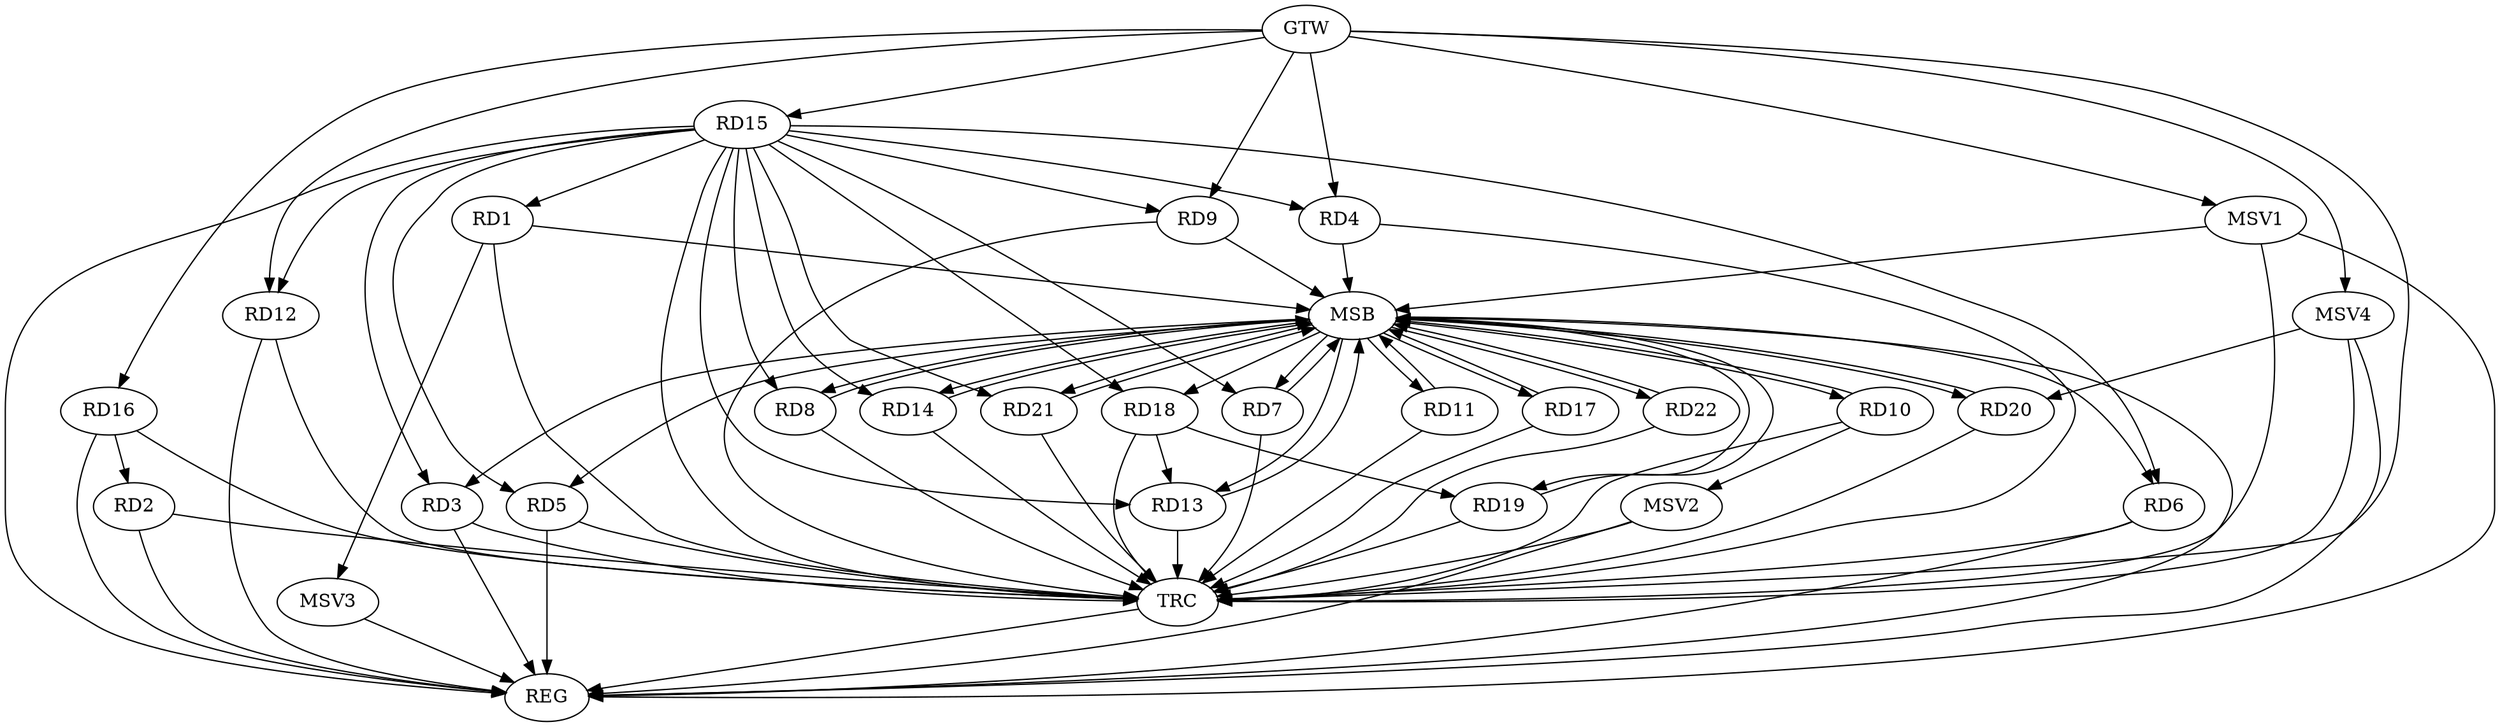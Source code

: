 strict digraph G {
  RD1 [ label="RD1" ];
  RD2 [ label="RD2" ];
  RD3 [ label="RD3" ];
  RD4 [ label="RD4" ];
  RD5 [ label="RD5" ];
  RD6 [ label="RD6" ];
  RD7 [ label="RD7" ];
  RD8 [ label="RD8" ];
  RD9 [ label="RD9" ];
  RD10 [ label="RD10" ];
  RD11 [ label="RD11" ];
  RD12 [ label="RD12" ];
  RD13 [ label="RD13" ];
  RD14 [ label="RD14" ];
  RD15 [ label="RD15" ];
  RD16 [ label="RD16" ];
  RD17 [ label="RD17" ];
  RD18 [ label="RD18" ];
  RD19 [ label="RD19" ];
  RD20 [ label="RD20" ];
  RD21 [ label="RD21" ];
  RD22 [ label="RD22" ];
  GTW [ label="GTW" ];
  REG [ label="REG" ];
  MSB [ label="MSB" ];
  TRC [ label="TRC" ];
  MSV1 [ label="MSV1" ];
  MSV2 [ label="MSV2" ];
  MSV3 [ label="MSV3" ];
  MSV4 [ label="MSV4" ];
  RD15 -> RD1;
  RD16 -> RD2;
  RD15 -> RD8;
  RD15 -> RD13;
  RD18 -> RD13;
  RD18 -> RD19;
  GTW -> RD4;
  GTW -> RD9;
  GTW -> RD12;
  GTW -> RD15;
  GTW -> RD16;
  RD2 -> REG;
  RD3 -> REG;
  RD5 -> REG;
  RD6 -> REG;
  RD12 -> REG;
  RD15 -> REG;
  RD16 -> REG;
  RD1 -> MSB;
  MSB -> RD14;
  MSB -> REG;
  RD4 -> MSB;
  MSB -> RD8;
  MSB -> RD20;
  RD7 -> MSB;
  MSB -> RD6;
  MSB -> RD17;
  RD8 -> MSB;
  MSB -> RD18;
  RD9 -> MSB;
  MSB -> RD10;
  MSB -> RD13;
  RD10 -> MSB;
  MSB -> RD5;
  MSB -> RD7;
  MSB -> RD21;
  RD11 -> MSB;
  RD13 -> MSB;
  RD14 -> MSB;
  RD17 -> MSB;
  MSB -> RD11;
  MSB -> RD19;
  RD19 -> MSB;
  MSB -> RD3;
  MSB -> RD22;
  RD20 -> MSB;
  RD21 -> MSB;
  RD22 -> MSB;
  RD1 -> TRC;
  RD2 -> TRC;
  RD3 -> TRC;
  RD4 -> TRC;
  RD5 -> TRC;
  RD6 -> TRC;
  RD7 -> TRC;
  RD8 -> TRC;
  RD9 -> TRC;
  RD10 -> TRC;
  RD11 -> TRC;
  RD12 -> TRC;
  RD13 -> TRC;
  RD14 -> TRC;
  RD15 -> TRC;
  RD16 -> TRC;
  RD17 -> TRC;
  RD18 -> TRC;
  RD19 -> TRC;
  RD20 -> TRC;
  RD21 -> TRC;
  RD22 -> TRC;
  GTW -> TRC;
  TRC -> REG;
  RD15 -> RD6;
  RD15 -> RD18;
  RD15 -> RD5;
  RD15 -> RD3;
  RD15 -> RD9;
  RD15 -> RD21;
  RD15 -> RD14;
  RD15 -> RD4;
  RD15 -> RD12;
  RD15 -> RD7;
  MSV1 -> MSB;
  GTW -> MSV1;
  MSV1 -> REG;
  MSV1 -> TRC;
  RD10 -> MSV2;
  MSV2 -> REG;
  MSV2 -> TRC;
  RD1 -> MSV3;
  MSV3 -> REG;
  MSV4 -> RD20;
  GTW -> MSV4;
  MSV4 -> REG;
  MSV4 -> TRC;
}
